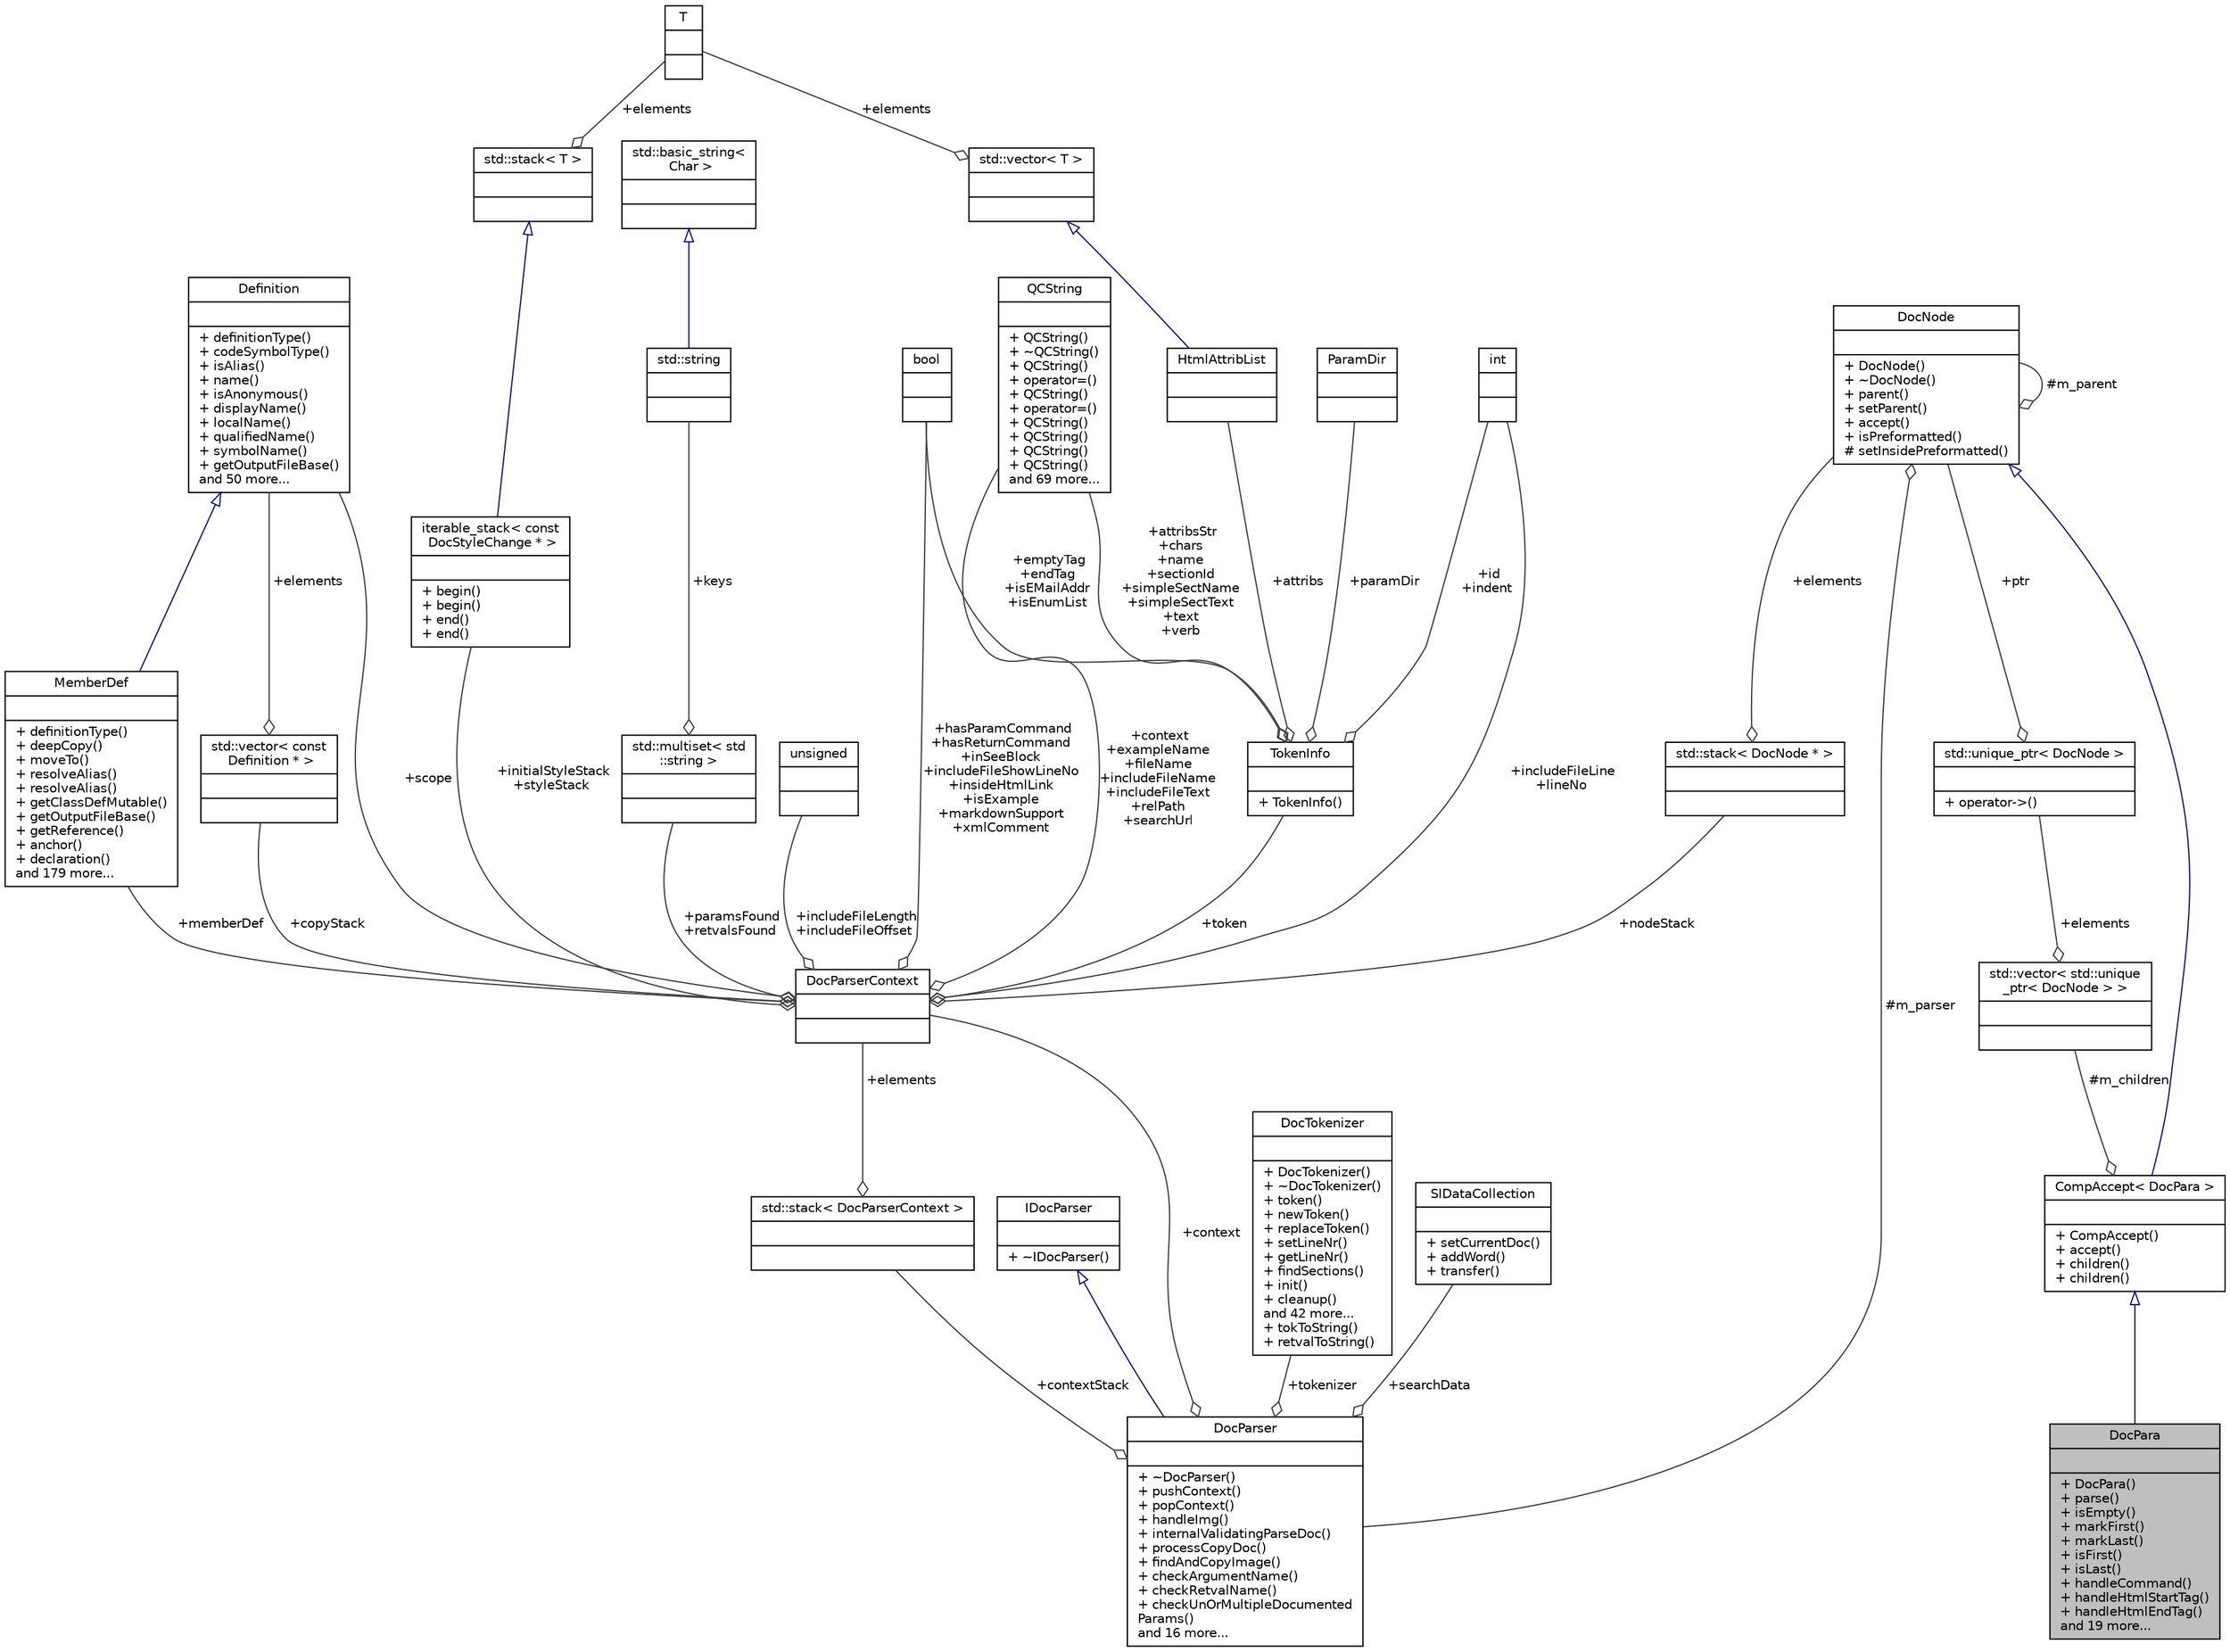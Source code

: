 digraph "DocPara"
{
 // LATEX_PDF_SIZE
  edge [fontname="Helvetica",fontsize="10",labelfontname="Helvetica",labelfontsize="10"];
  node [fontname="Helvetica",fontsize="10",shape=record];
  Node1 [label="{DocPara\n||+ DocPara()\l+ parse()\l+ isEmpty()\l+ markFirst()\l+ markLast()\l+ isFirst()\l+ isLast()\l+ handleCommand()\l+ handleHtmlStartTag()\l+ handleHtmlEndTag()\land 19 more...\l}",height=0.2,width=0.4,color="black", fillcolor="grey75", style="filled", fontcolor="black",tooltip=" "];
  Node2 -> Node1 [dir="back",color="midnightblue",fontsize="10",style="solid",arrowtail="onormal",fontname="Helvetica"];
  Node2 [label="{CompAccept\< DocPara \>\n||+ CompAccept()\l+ accept()\l+ children()\l+ children()\l}",height=0.2,width=0.4,color="black", fillcolor="white", style="filled",URL="$classCompAccept.html",tooltip=" "];
  Node3 -> Node2 [dir="back",color="midnightblue",fontsize="10",style="solid",arrowtail="onormal",fontname="Helvetica"];
  Node3 [label="{DocNode\n||+ DocNode()\l+ ~DocNode()\l+ parent()\l+ setParent()\l+ accept()\l+ isPreformatted()\l# setInsidePreformatted()\l}",height=0.2,width=0.4,color="black", fillcolor="white", style="filled",URL="$classDocNode.html",tooltip=" "];
  Node3 -> Node3 [color="grey25",fontsize="10",style="solid",label=" #m_parent" ,arrowhead="odiamond",fontname="Helvetica"];
  Node4 -> Node3 [color="grey25",fontsize="10",style="solid",label=" #m_parser" ,arrowhead="odiamond",fontname="Helvetica"];
  Node4 [label="{DocParser\n||+ ~DocParser()\l+ pushContext()\l+ popContext()\l+ handleImg()\l+ internalValidatingParseDoc()\l+ processCopyDoc()\l+ findAndCopyImage()\l+ checkArgumentName()\l+ checkRetvalName()\l+ checkUnOrMultipleDocumented\lParams()\land 16 more...\l}",height=0.2,width=0.4,color="black", fillcolor="white", style="filled",URL="$classDocParser.html",tooltip=" "];
  Node5 -> Node4 [dir="back",color="midnightblue",fontsize="10",style="solid",arrowtail="onormal",fontname="Helvetica"];
  Node5 [label="{IDocParser\n||+ ~IDocParser()\l}",height=0.2,width=0.4,color="black", fillcolor="white", style="filled",URL="$classIDocParser.html",tooltip=" "];
  Node6 -> Node4 [color="grey25",fontsize="10",style="solid",label=" +contextStack" ,arrowhead="odiamond",fontname="Helvetica"];
  Node6 [label="{std::stack\< DocParserContext \>\n||}",height=0.2,width=0.4,color="black", fillcolor="white", style="filled",tooltip=" "];
  Node7 -> Node6 [color="grey25",fontsize="10",style="solid",label=" +elements" ,arrowhead="odiamond",fontname="Helvetica"];
  Node7 [label="{DocParserContext\n||}",height=0.2,width=0.4,color="black", fillcolor="white", style="filled",URL="$structDocParserContext.html",tooltip=" "];
  Node8 -> Node7 [color="grey25",fontsize="10",style="solid",label=" +scope" ,arrowhead="odiamond",fontname="Helvetica"];
  Node8 [label="{Definition\n||+ definitionType()\l+ codeSymbolType()\l+ isAlias()\l+ name()\l+ isAnonymous()\l+ displayName()\l+ localName()\l+ qualifiedName()\l+ symbolName()\l+ getOutputFileBase()\land 50 more...\l}",height=0.2,width=0.4,color="black", fillcolor="white", style="filled",URL="$classDefinition.html",tooltip=" "];
  Node9 -> Node7 [color="grey25",fontsize="10",style="solid",label=" +context\n+exampleName\n+fileName\n+includeFileName\n+includeFileText\n+relPath\n+searchUrl" ,arrowhead="odiamond",fontname="Helvetica"];
  Node9 [label="{QCString\n||+ QCString()\l+ ~QCString()\l+ QCString()\l+ operator=()\l+ QCString()\l+ operator=()\l+ QCString()\l+ QCString()\l+ QCString()\l+ QCString()\land 69 more...\l}",height=0.2,width=0.4,color="black", fillcolor="white", style="filled",URL="$classQCString.html",tooltip=" "];
  Node10 -> Node7 [color="grey25",fontsize="10",style="solid",label=" +hasParamCommand\n+hasReturnCommand\n+inSeeBlock\n+includeFileShowLineNo\n+insideHtmlLink\n+isExample\n+markdownSupport\n+xmlComment" ,arrowhead="odiamond",fontname="Helvetica"];
  Node10 [label="{bool\n||}",height=0.2,width=0.4,color="black", fillcolor="white", style="filled",tooltip=" "];
  Node11 -> Node7 [color="grey25",fontsize="10",style="solid",label=" +nodeStack" ,arrowhead="odiamond",fontname="Helvetica"];
  Node11 [label="{std::stack\< DocNode * \>\n||}",height=0.2,width=0.4,color="black", fillcolor="white", style="filled",tooltip=" "];
  Node3 -> Node11 [color="grey25",fontsize="10",style="solid",label=" +elements" ,arrowhead="odiamond",fontname="Helvetica"];
  Node12 -> Node7 [color="grey25",fontsize="10",style="solid",label=" +initialStyleStack\n+styleStack" ,arrowhead="odiamond",fontname="Helvetica"];
  Node12 [label="{iterable_stack\< const\l DocStyleChange * \>\n||+ begin()\l+ begin()\l+ end()\l+ end()\l}",height=0.2,width=0.4,color="black", fillcolor="white", style="filled",URL="$classiterable__stack.html",tooltip=" "];
  Node13 -> Node12 [dir="back",color="midnightblue",fontsize="10",style="solid",arrowtail="onormal",fontname="Helvetica"];
  Node13 [label="{std::stack\< T \>\n||}",height=0.2,width=0.4,color="black", fillcolor="white", style="filled",tooltip=" "];
  Node14 -> Node13 [color="grey25",fontsize="10",style="solid",label=" +elements" ,arrowhead="odiamond",fontname="Helvetica"];
  Node14 [label="{T\n||}",height=0.2,width=0.4,color="black", fillcolor="white", style="filled",tooltip=" "];
  Node15 -> Node7 [color="grey25",fontsize="10",style="solid",label=" +copyStack" ,arrowhead="odiamond",fontname="Helvetica"];
  Node15 [label="{std::vector\< const\l Definition * \>\n||}",height=0.2,width=0.4,color="black", fillcolor="white", style="filled",tooltip=" "];
  Node8 -> Node15 [color="grey25",fontsize="10",style="solid",label=" +elements" ,arrowhead="odiamond",fontname="Helvetica"];
  Node16 -> Node7 [color="grey25",fontsize="10",style="solid",label=" +paramsFound\n+retvalsFound" ,arrowhead="odiamond",fontname="Helvetica"];
  Node16 [label="{std::multiset\< std\l::string \>\n||}",height=0.2,width=0.4,color="black", fillcolor="white", style="filled",tooltip=" "];
  Node17 -> Node16 [color="grey25",fontsize="10",style="solid",label=" +keys" ,arrowhead="odiamond",fontname="Helvetica"];
  Node17 [label="{std::string\n||}",height=0.2,width=0.4,color="black", fillcolor="white", style="filled",tooltip=" "];
  Node18 -> Node17 [dir="back",color="midnightblue",fontsize="10",style="solid",arrowtail="onormal",fontname="Helvetica"];
  Node18 [label="{std::basic_string\<\l Char \>\n||}",height=0.2,width=0.4,color="black", fillcolor="white", style="filled",tooltip=" "];
  Node19 -> Node7 [color="grey25",fontsize="10",style="solid",label=" +memberDef" ,arrowhead="odiamond",fontname="Helvetica"];
  Node19 [label="{MemberDef\n||+ definitionType()\l+ deepCopy()\l+ moveTo()\l+ resolveAlias()\l+ resolveAlias()\l+ getClassDefMutable()\l+ getOutputFileBase()\l+ getReference()\l+ anchor()\l+ declaration()\land 179 more...\l}",height=0.2,width=0.4,color="black", fillcolor="white", style="filled",URL="$classMemberDef.html",tooltip=" "];
  Node8 -> Node19 [dir="back",color="midnightblue",fontsize="10",style="solid",arrowtail="onormal",fontname="Helvetica"];
  Node20 -> Node7 [color="grey25",fontsize="10",style="solid",label=" +includeFileLength\n+includeFileOffset" ,arrowhead="odiamond",fontname="Helvetica"];
  Node20 [label="{unsigned\n||}",height=0.2,width=0.4,color="black", fillcolor="white", style="filled",tooltip=" "];
  Node21 -> Node7 [color="grey25",fontsize="10",style="solid",label=" +includeFileLine\n+lineNo" ,arrowhead="odiamond",fontname="Helvetica"];
  Node21 [label="{int\n||}",height=0.2,width=0.4,color="black", fillcolor="white", style="filled",URL="$classint.html",tooltip=" "];
  Node22 -> Node7 [color="grey25",fontsize="10",style="solid",label=" +token" ,arrowhead="odiamond",fontname="Helvetica"];
  Node22 [label="{TokenInfo\n||+ TokenInfo()\l}",height=0.2,width=0.4,color="black", fillcolor="white", style="filled",URL="$structTokenInfo.html",tooltip="Data associated with a token used by the comment block parser."];
  Node9 -> Node22 [color="grey25",fontsize="10",style="solid",label=" +attribsStr\n+chars\n+name\n+sectionId\n+simpleSectName\n+simpleSectText\n+text\n+verb" ,arrowhead="odiamond",fontname="Helvetica"];
  Node10 -> Node22 [color="grey25",fontsize="10",style="solid",label=" +emptyTag\n+endTag\n+isEMailAddr\n+isEnumList" ,arrowhead="odiamond",fontname="Helvetica"];
  Node21 -> Node22 [color="grey25",fontsize="10",style="solid",label=" +id\n+indent" ,arrowhead="odiamond",fontname="Helvetica"];
  Node23 -> Node22 [color="grey25",fontsize="10",style="solid",label=" +attribs" ,arrowhead="odiamond",fontname="Helvetica"];
  Node23 [label="{HtmlAttribList\n||}",height=0.2,width=0.4,color="black", fillcolor="white", style="filled",URL="$classHtmlAttribList.html",tooltip="Class representing a list of HTML attributes."];
  Node24 -> Node23 [dir="back",color="midnightblue",fontsize="10",style="solid",arrowtail="onormal",fontname="Helvetica"];
  Node24 [label="{std::vector\< T \>\n||}",height=0.2,width=0.4,color="black", fillcolor="white", style="filled",tooltip=" "];
  Node14 -> Node24 [color="grey25",fontsize="10",style="solid",label=" +elements" ,arrowhead="odiamond",fontname="Helvetica"];
  Node25 -> Node22 [color="grey25",fontsize="10",style="solid",label=" +paramDir" ,arrowhead="odiamond",fontname="Helvetica"];
  Node25 [label="{ParamDir\n||}",height=0.2,width=0.4,color="black", fillcolor="white", style="filled",tooltip=" "];
  Node7 -> Node4 [color="grey25",fontsize="10",style="solid",label=" +context" ,arrowhead="odiamond",fontname="Helvetica"];
  Node26 -> Node4 [color="grey25",fontsize="10",style="solid",label=" +tokenizer" ,arrowhead="odiamond",fontname="Helvetica"];
  Node26 [label="{DocTokenizer\n||+ DocTokenizer()\l+ ~DocTokenizer()\l+ token()\l+ newToken()\l+ replaceToken()\l+ setLineNr()\l+ getLineNr()\l+ findSections()\l+ init()\l+ cleanup()\land 42 more...\l+ tokToString()\l+ retvalToString()\l}",height=0.2,width=0.4,color="black", fillcolor="white", style="filled",URL="$classDocTokenizer.html",tooltip=" "];
  Node27 -> Node4 [color="grey25",fontsize="10",style="solid",label=" +searchData" ,arrowhead="odiamond",fontname="Helvetica"];
  Node27 [label="{SIDataCollection\n||+ setCurrentDoc()\l+ addWord()\l+ transfer()\l}",height=0.2,width=0.4,color="black", fillcolor="white", style="filled",URL="$classSIDataCollection.html",tooltip=" "];
  Node28 -> Node2 [color="grey25",fontsize="10",style="solid",label=" #m_children" ,arrowhead="odiamond",fontname="Helvetica"];
  Node28 [label="{std::vector\< std::unique\l_ptr\< DocNode \> \>\n||}",height=0.2,width=0.4,color="black", fillcolor="white", style="filled",tooltip=" "];
  Node29 -> Node28 [color="grey25",fontsize="10",style="solid",label=" +elements" ,arrowhead="odiamond",fontname="Helvetica"];
  Node29 [label="{std::unique_ptr\< DocNode \>\n||+ operator-\>()\l}",height=0.2,width=0.4,color="black", fillcolor="white", style="filled",tooltip=" "];
  Node3 -> Node29 [color="grey25",fontsize="10",style="solid",label=" +ptr" ,arrowhead="odiamond",fontname="Helvetica"];
}
